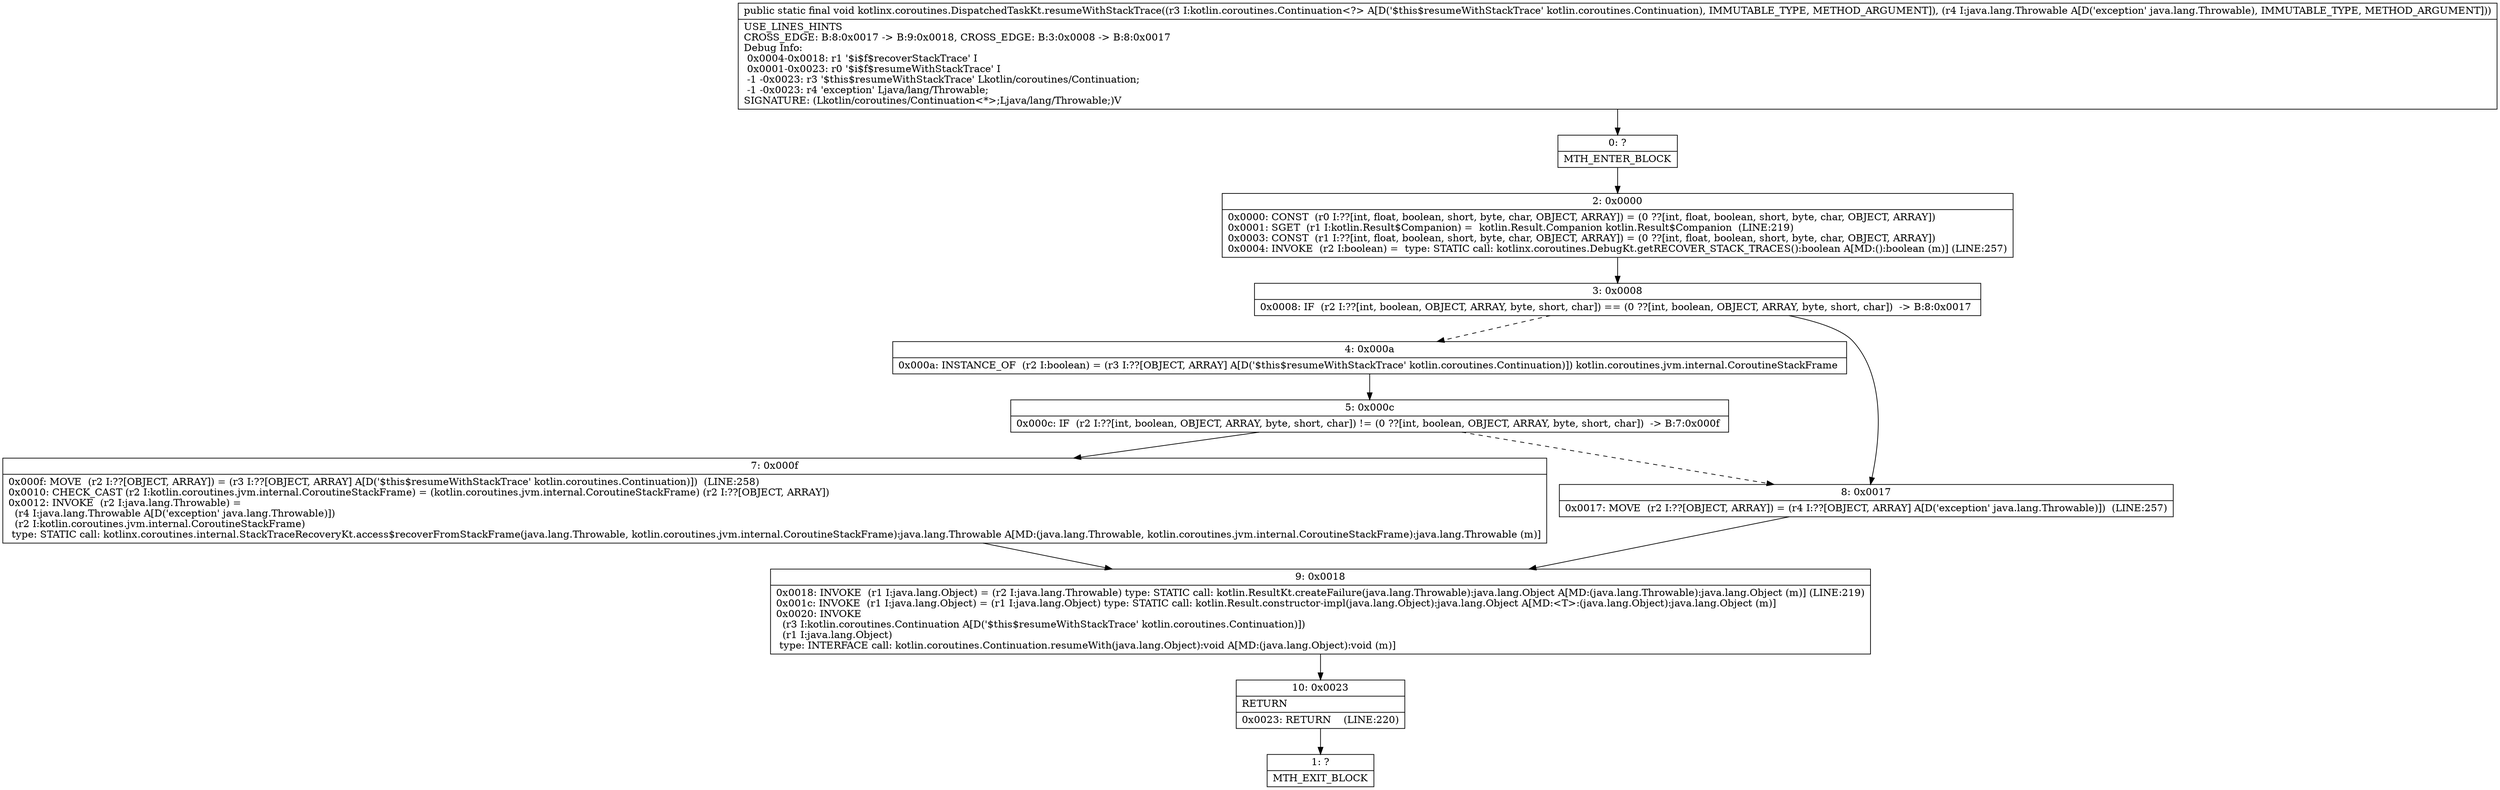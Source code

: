 digraph "CFG forkotlinx.coroutines.DispatchedTaskKt.resumeWithStackTrace(Lkotlin\/coroutines\/Continuation;Ljava\/lang\/Throwable;)V" {
Node_0 [shape=record,label="{0\:\ ?|MTH_ENTER_BLOCK\l}"];
Node_2 [shape=record,label="{2\:\ 0x0000|0x0000: CONST  (r0 I:??[int, float, boolean, short, byte, char, OBJECT, ARRAY]) = (0 ??[int, float, boolean, short, byte, char, OBJECT, ARRAY]) \l0x0001: SGET  (r1 I:kotlin.Result$Companion) =  kotlin.Result.Companion kotlin.Result$Companion  (LINE:219)\l0x0003: CONST  (r1 I:??[int, float, boolean, short, byte, char, OBJECT, ARRAY]) = (0 ??[int, float, boolean, short, byte, char, OBJECT, ARRAY]) \l0x0004: INVOKE  (r2 I:boolean) =  type: STATIC call: kotlinx.coroutines.DebugKt.getRECOVER_STACK_TRACES():boolean A[MD:():boolean (m)] (LINE:257)\l}"];
Node_3 [shape=record,label="{3\:\ 0x0008|0x0008: IF  (r2 I:??[int, boolean, OBJECT, ARRAY, byte, short, char]) == (0 ??[int, boolean, OBJECT, ARRAY, byte, short, char])  \-\> B:8:0x0017 \l}"];
Node_4 [shape=record,label="{4\:\ 0x000a|0x000a: INSTANCE_OF  (r2 I:boolean) = (r3 I:??[OBJECT, ARRAY] A[D('$this$resumeWithStackTrace' kotlin.coroutines.Continuation)]) kotlin.coroutines.jvm.internal.CoroutineStackFrame \l}"];
Node_5 [shape=record,label="{5\:\ 0x000c|0x000c: IF  (r2 I:??[int, boolean, OBJECT, ARRAY, byte, short, char]) != (0 ??[int, boolean, OBJECT, ARRAY, byte, short, char])  \-\> B:7:0x000f \l}"];
Node_7 [shape=record,label="{7\:\ 0x000f|0x000f: MOVE  (r2 I:??[OBJECT, ARRAY]) = (r3 I:??[OBJECT, ARRAY] A[D('$this$resumeWithStackTrace' kotlin.coroutines.Continuation)])  (LINE:258)\l0x0010: CHECK_CAST (r2 I:kotlin.coroutines.jvm.internal.CoroutineStackFrame) = (kotlin.coroutines.jvm.internal.CoroutineStackFrame) (r2 I:??[OBJECT, ARRAY]) \l0x0012: INVOKE  (r2 I:java.lang.Throwable) = \l  (r4 I:java.lang.Throwable A[D('exception' java.lang.Throwable)])\l  (r2 I:kotlin.coroutines.jvm.internal.CoroutineStackFrame)\l type: STATIC call: kotlinx.coroutines.internal.StackTraceRecoveryKt.access$recoverFromStackFrame(java.lang.Throwable, kotlin.coroutines.jvm.internal.CoroutineStackFrame):java.lang.Throwable A[MD:(java.lang.Throwable, kotlin.coroutines.jvm.internal.CoroutineStackFrame):java.lang.Throwable (m)]\l}"];
Node_9 [shape=record,label="{9\:\ 0x0018|0x0018: INVOKE  (r1 I:java.lang.Object) = (r2 I:java.lang.Throwable) type: STATIC call: kotlin.ResultKt.createFailure(java.lang.Throwable):java.lang.Object A[MD:(java.lang.Throwable):java.lang.Object (m)] (LINE:219)\l0x001c: INVOKE  (r1 I:java.lang.Object) = (r1 I:java.lang.Object) type: STATIC call: kotlin.Result.constructor\-impl(java.lang.Object):java.lang.Object A[MD:\<T\>:(java.lang.Object):java.lang.Object (m)]\l0x0020: INVOKE  \l  (r3 I:kotlin.coroutines.Continuation A[D('$this$resumeWithStackTrace' kotlin.coroutines.Continuation)])\l  (r1 I:java.lang.Object)\l type: INTERFACE call: kotlin.coroutines.Continuation.resumeWith(java.lang.Object):void A[MD:(java.lang.Object):void (m)]\l}"];
Node_10 [shape=record,label="{10\:\ 0x0023|RETURN\l|0x0023: RETURN    (LINE:220)\l}"];
Node_1 [shape=record,label="{1\:\ ?|MTH_EXIT_BLOCK\l}"];
Node_8 [shape=record,label="{8\:\ 0x0017|0x0017: MOVE  (r2 I:??[OBJECT, ARRAY]) = (r4 I:??[OBJECT, ARRAY] A[D('exception' java.lang.Throwable)])  (LINE:257)\l}"];
MethodNode[shape=record,label="{public static final void kotlinx.coroutines.DispatchedTaskKt.resumeWithStackTrace((r3 I:kotlin.coroutines.Continuation\<?\> A[D('$this$resumeWithStackTrace' kotlin.coroutines.Continuation), IMMUTABLE_TYPE, METHOD_ARGUMENT]), (r4 I:java.lang.Throwable A[D('exception' java.lang.Throwable), IMMUTABLE_TYPE, METHOD_ARGUMENT]))  | USE_LINES_HINTS\lCROSS_EDGE: B:8:0x0017 \-\> B:9:0x0018, CROSS_EDGE: B:3:0x0008 \-\> B:8:0x0017\lDebug Info:\l  0x0004\-0x0018: r1 '$i$f$recoverStackTrace' I\l  0x0001\-0x0023: r0 '$i$f$resumeWithStackTrace' I\l  \-1 \-0x0023: r3 '$this$resumeWithStackTrace' Lkotlin\/coroutines\/Continuation;\l  \-1 \-0x0023: r4 'exception' Ljava\/lang\/Throwable;\lSIGNATURE: (Lkotlin\/coroutines\/Continuation\<*\>;Ljava\/lang\/Throwable;)V\l}"];
MethodNode -> Node_0;Node_0 -> Node_2;
Node_2 -> Node_3;
Node_3 -> Node_4[style=dashed];
Node_3 -> Node_8;
Node_4 -> Node_5;
Node_5 -> Node_7;
Node_5 -> Node_8[style=dashed];
Node_7 -> Node_9;
Node_9 -> Node_10;
Node_10 -> Node_1;
Node_8 -> Node_9;
}

